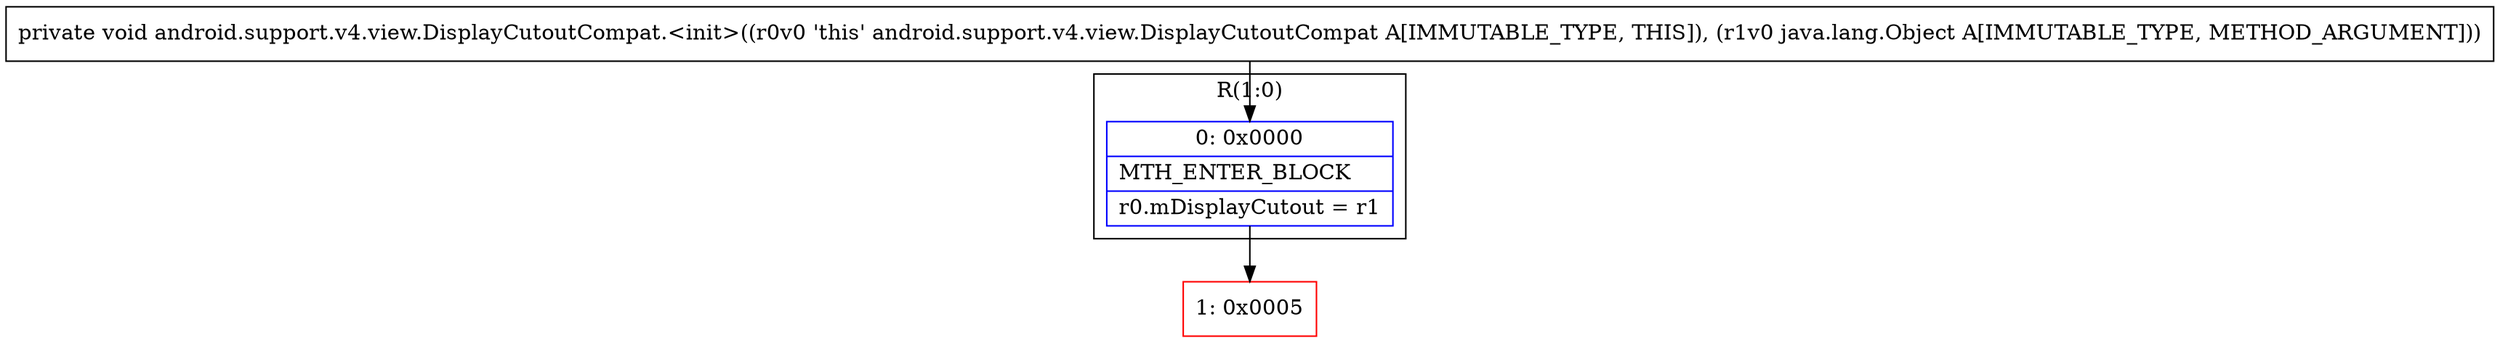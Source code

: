 digraph "CFG forandroid.support.v4.view.DisplayCutoutCompat.\<init\>(Ljava\/lang\/Object;)V" {
subgraph cluster_Region_1013103714 {
label = "R(1:0)";
node [shape=record,color=blue];
Node_0 [shape=record,label="{0\:\ 0x0000|MTH_ENTER_BLOCK\l|r0.mDisplayCutout = r1\l}"];
}
Node_1 [shape=record,color=red,label="{1\:\ 0x0005}"];
MethodNode[shape=record,label="{private void android.support.v4.view.DisplayCutoutCompat.\<init\>((r0v0 'this' android.support.v4.view.DisplayCutoutCompat A[IMMUTABLE_TYPE, THIS]), (r1v0 java.lang.Object A[IMMUTABLE_TYPE, METHOD_ARGUMENT])) }"];
MethodNode -> Node_0;
Node_0 -> Node_1;
}

